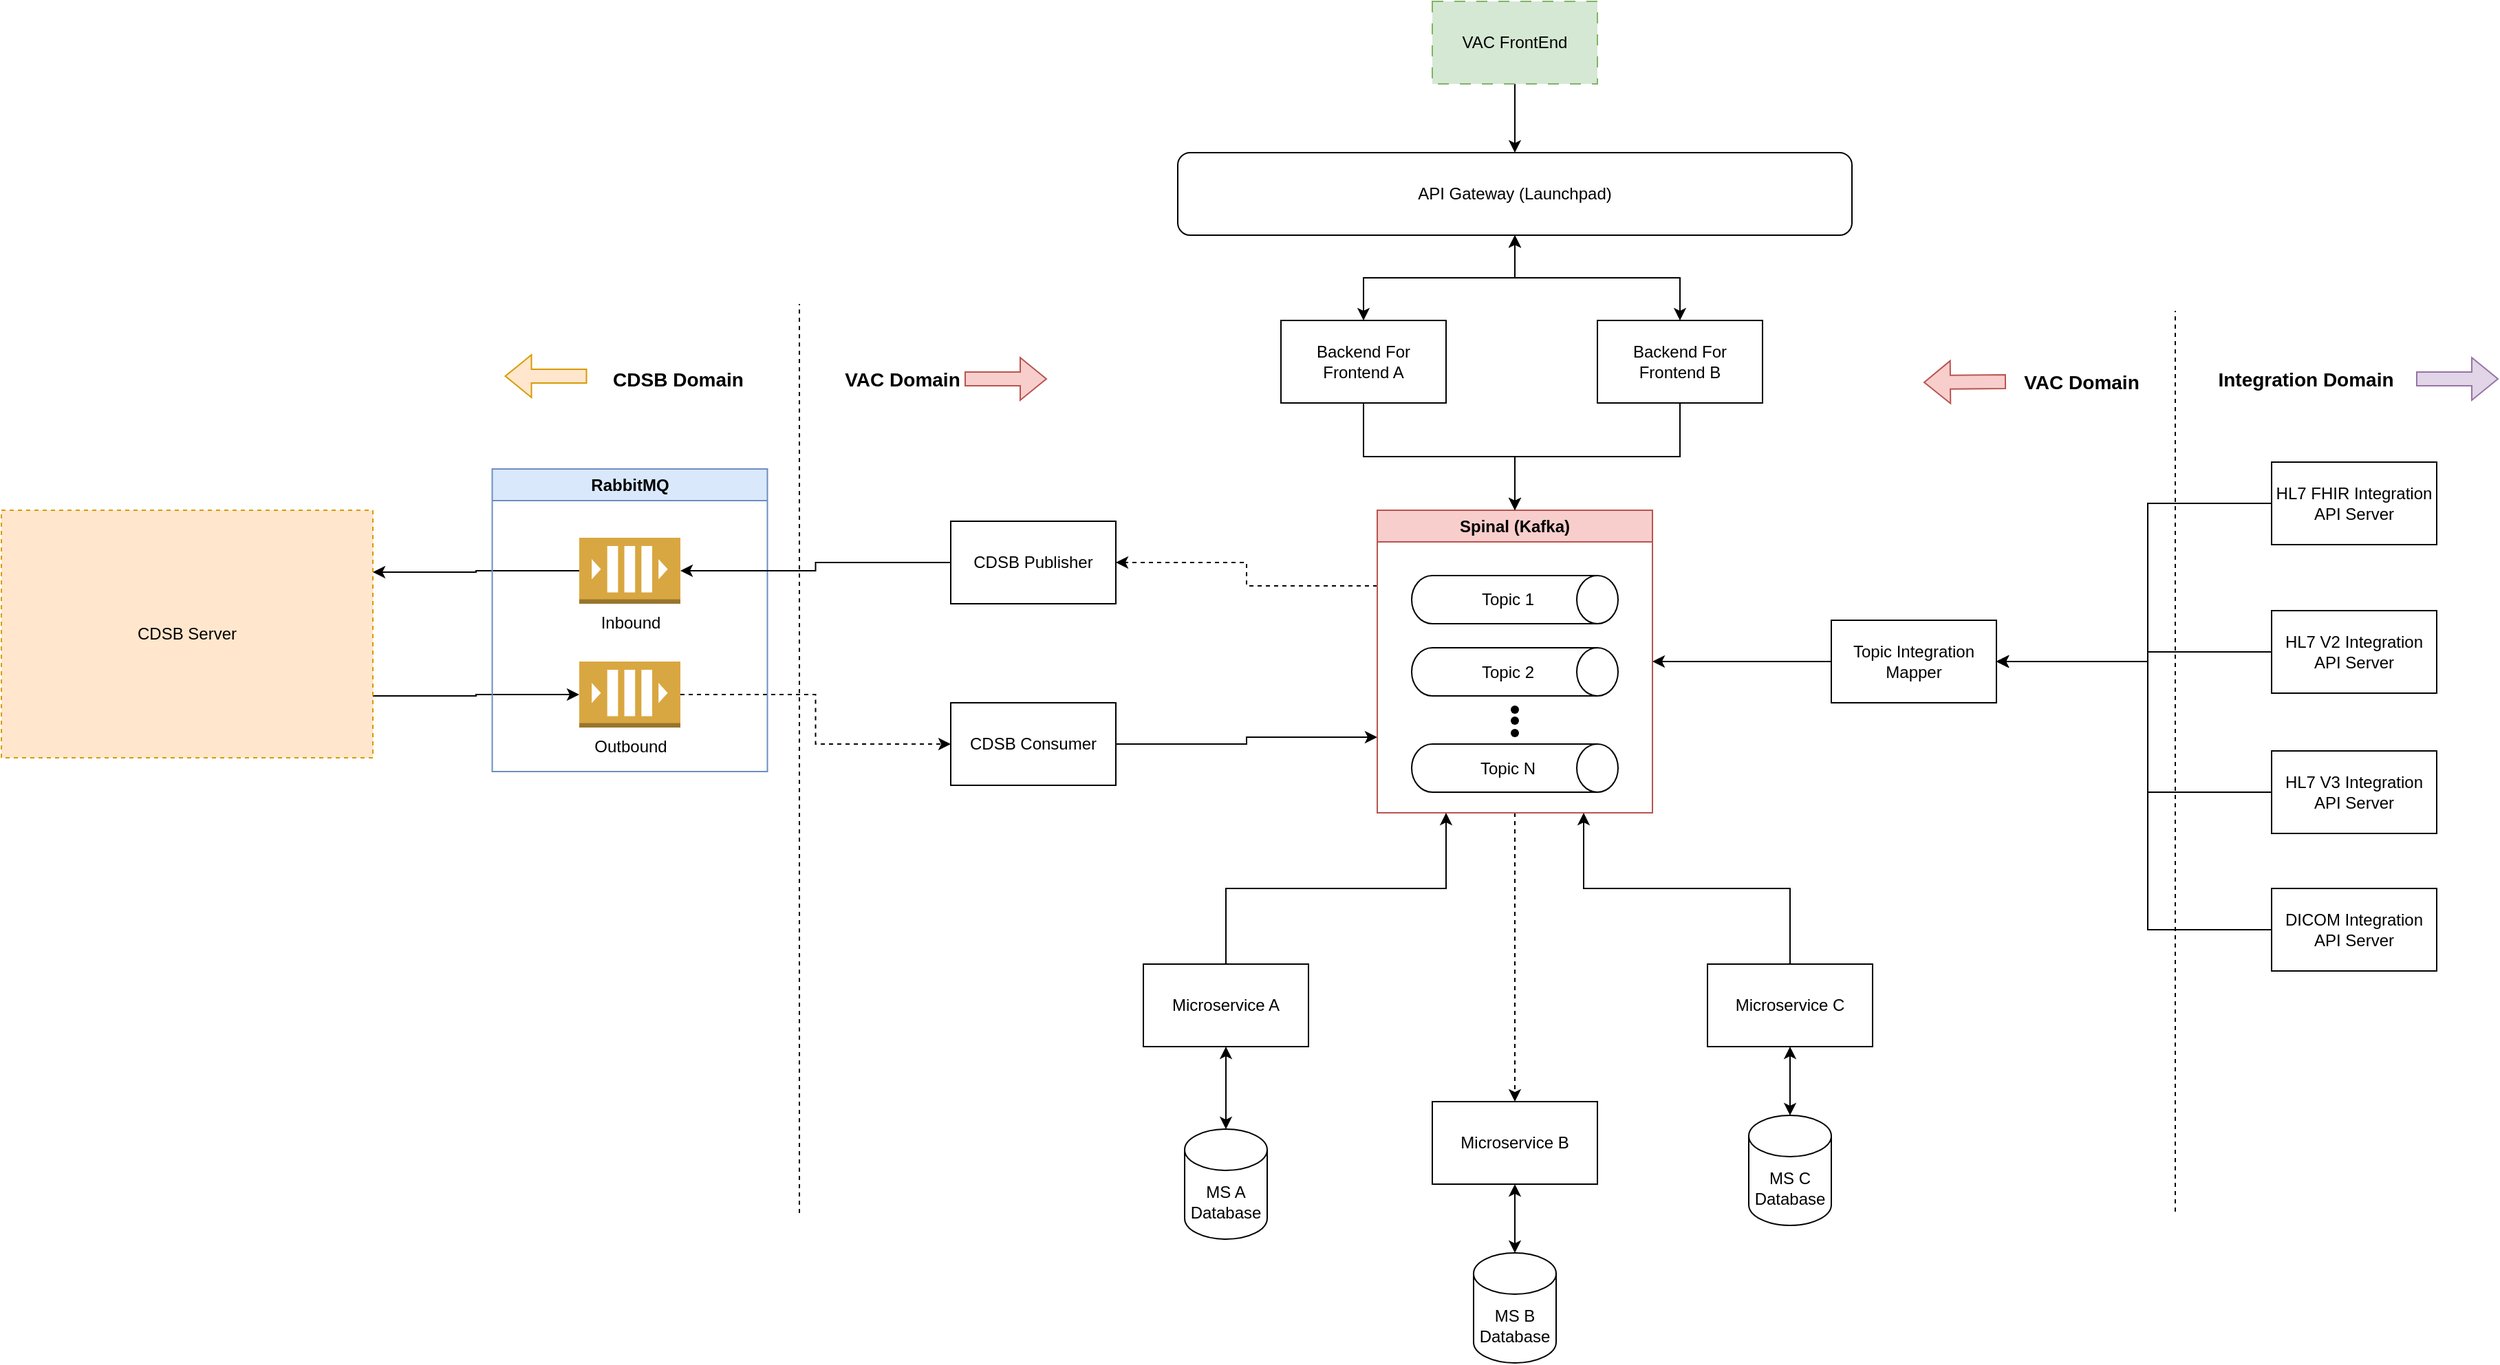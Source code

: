 <mxfile version="21.7.1" type="github">
  <diagram name="Page-1" id="HDLZt7XarpedacUDO0oT">
    <mxGraphModel dx="3813" dy="1091" grid="1" gridSize="10" guides="1" tooltips="1" connect="1" arrows="1" fold="1" page="1" pageScale="1" pageWidth="850" pageHeight="1100" math="0" shadow="0">
      <root>
        <mxCell id="0" />
        <mxCell id="1" parent="0" />
        <mxCell id="hpGYN8sblGuqchyIXFJa-3" style="edgeStyle=orthogonalEdgeStyle;rounded=0;orthogonalLoop=1;jettySize=auto;html=1;entryX=0.5;entryY=0;entryDx=0;entryDy=0;" edge="1" parent="1" source="hpGYN8sblGuqchyIXFJa-1" target="hpGYN8sblGuqchyIXFJa-2">
          <mxGeometry relative="1" as="geometry" />
        </mxCell>
        <mxCell id="hpGYN8sblGuqchyIXFJa-1" value="VAC FrontEnd" style="rounded=0;whiteSpace=wrap;html=1;dashed=1;dashPattern=8 8;fillColor=#d5e8d4;strokeColor=#82b366;" vertex="1" parent="1">
          <mxGeometry x="500" y="20" width="120" height="60" as="geometry" />
        </mxCell>
        <mxCell id="hpGYN8sblGuqchyIXFJa-76" style="edgeStyle=orthogonalEdgeStyle;rounded=0;orthogonalLoop=1;jettySize=auto;html=1;entryX=0.5;entryY=0;entryDx=0;entryDy=0;startArrow=classic;startFill=1;" edge="1" parent="1" source="hpGYN8sblGuqchyIXFJa-2" target="hpGYN8sblGuqchyIXFJa-75">
          <mxGeometry relative="1" as="geometry" />
        </mxCell>
        <mxCell id="hpGYN8sblGuqchyIXFJa-2" value="API Gateway (Launchpad)" style="rounded=1;whiteSpace=wrap;html=1;" vertex="1" parent="1">
          <mxGeometry x="315" y="130" width="490" height="60" as="geometry" />
        </mxCell>
        <mxCell id="hpGYN8sblGuqchyIXFJa-10" style="edgeStyle=orthogonalEdgeStyle;rounded=0;orthogonalLoop=1;jettySize=auto;html=1;entryX=0;entryY=0.5;entryDx=0;entryDy=0;entryPerimeter=0;exitX=1;exitY=0.75;exitDx=0;exitDy=0;" edge="1" parent="1" source="hpGYN8sblGuqchyIXFJa-4" target="hpGYN8sblGuqchyIXFJa-9">
          <mxGeometry relative="1" as="geometry" />
        </mxCell>
        <mxCell id="hpGYN8sblGuqchyIXFJa-4" value="CDSB Server" style="rounded=0;whiteSpace=wrap;html=1;dashed=1;fillColor=#ffe6cc;strokeColor=#d79b00;" vertex="1" parent="1">
          <mxGeometry x="-540" y="390" width="270" height="180" as="geometry" />
        </mxCell>
        <mxCell id="hpGYN8sblGuqchyIXFJa-19" style="edgeStyle=orthogonalEdgeStyle;rounded=0;orthogonalLoop=1;jettySize=auto;html=1;entryX=0;entryY=0.75;entryDx=0;entryDy=0;" edge="1" parent="1" source="hpGYN8sblGuqchyIXFJa-5" target="hpGYN8sblGuqchyIXFJa-17">
          <mxGeometry relative="1" as="geometry" />
        </mxCell>
        <mxCell id="hpGYN8sblGuqchyIXFJa-5" value="CDSB Consumer" style="rounded=0;whiteSpace=wrap;html=1;" vertex="1" parent="1">
          <mxGeometry x="150" y="530" width="120" height="60" as="geometry" />
        </mxCell>
        <mxCell id="hpGYN8sblGuqchyIXFJa-6" value="" style="endArrow=none;dashed=1;html=1;rounded=0;" edge="1" parent="1">
          <mxGeometry width="50" height="50" relative="1" as="geometry">
            <mxPoint x="40" y="901" as="sourcePoint" />
            <mxPoint x="40" y="240" as="targetPoint" />
          </mxGeometry>
        </mxCell>
        <mxCell id="hpGYN8sblGuqchyIXFJa-14" style="edgeStyle=orthogonalEdgeStyle;rounded=0;orthogonalLoop=1;jettySize=auto;html=1;exitX=1;exitY=0.5;exitDx=0;exitDy=0;exitPerimeter=0;entryX=0;entryY=0.5;entryDx=0;entryDy=0;dashed=1;" edge="1" parent="1" source="hpGYN8sblGuqchyIXFJa-9" target="hpGYN8sblGuqchyIXFJa-5">
          <mxGeometry relative="1" as="geometry" />
        </mxCell>
        <mxCell id="hpGYN8sblGuqchyIXFJa-9" value="Outbound" style="outlineConnect=0;dashed=0;verticalLabelPosition=bottom;verticalAlign=top;align=center;html=1;shape=mxgraph.aws3.queue;fillColor=#D9A741;gradientColor=none;" vertex="1" parent="1">
          <mxGeometry x="-120" y="500" width="73.5" height="48" as="geometry" />
        </mxCell>
        <mxCell id="hpGYN8sblGuqchyIXFJa-12" style="edgeStyle=orthogonalEdgeStyle;rounded=0;orthogonalLoop=1;jettySize=auto;html=1;entryX=1;entryY=0.25;entryDx=0;entryDy=0;" edge="1" parent="1" source="hpGYN8sblGuqchyIXFJa-11" target="hpGYN8sblGuqchyIXFJa-4">
          <mxGeometry relative="1" as="geometry" />
        </mxCell>
        <mxCell id="hpGYN8sblGuqchyIXFJa-11" value="Inbound" style="outlineConnect=0;dashed=0;verticalLabelPosition=bottom;verticalAlign=top;align=center;html=1;shape=mxgraph.aws3.queue;fillColor=#D9A741;gradientColor=none;" vertex="1" parent="1">
          <mxGeometry x="-120" y="410" width="73.5" height="48" as="geometry" />
        </mxCell>
        <mxCell id="hpGYN8sblGuqchyIXFJa-13" value="RabbitMQ" style="swimlane;whiteSpace=wrap;html=1;fillColor=#dae8fc;strokeColor=#6c8ebf;" vertex="1" parent="1">
          <mxGeometry x="-183.25" y="360" width="200" height="220" as="geometry" />
        </mxCell>
        <mxCell id="hpGYN8sblGuqchyIXFJa-16" style="edgeStyle=orthogonalEdgeStyle;rounded=0;orthogonalLoop=1;jettySize=auto;html=1;entryX=1;entryY=0.5;entryDx=0;entryDy=0;entryPerimeter=0;" edge="1" parent="1" source="hpGYN8sblGuqchyIXFJa-15" target="hpGYN8sblGuqchyIXFJa-11">
          <mxGeometry relative="1" as="geometry" />
        </mxCell>
        <mxCell id="hpGYN8sblGuqchyIXFJa-15" value="CDSB Publisher" style="rounded=0;whiteSpace=wrap;html=1;" vertex="1" parent="1">
          <mxGeometry x="150" y="398" width="120" height="60" as="geometry" />
        </mxCell>
        <mxCell id="hpGYN8sblGuqchyIXFJa-18" style="edgeStyle=orthogonalEdgeStyle;rounded=0;orthogonalLoop=1;jettySize=auto;html=1;entryX=1;entryY=0.5;entryDx=0;entryDy=0;dashed=1;exitX=0;exitY=0.25;exitDx=0;exitDy=0;" edge="1" parent="1" source="hpGYN8sblGuqchyIXFJa-17" target="hpGYN8sblGuqchyIXFJa-15">
          <mxGeometry relative="1" as="geometry" />
        </mxCell>
        <mxCell id="hpGYN8sblGuqchyIXFJa-44" style="edgeStyle=orthogonalEdgeStyle;rounded=0;orthogonalLoop=1;jettySize=auto;html=1;exitX=0.5;exitY=1;exitDx=0;exitDy=0;entryX=0.5;entryY=0;entryDx=0;entryDy=0;dashed=1;" edge="1" parent="1" source="hpGYN8sblGuqchyIXFJa-17" target="hpGYN8sblGuqchyIXFJa-41">
          <mxGeometry relative="1" as="geometry" />
        </mxCell>
        <mxCell id="hpGYN8sblGuqchyIXFJa-17" value="Spinal (Kafka)" style="swimlane;whiteSpace=wrap;html=1;fillColor=#f8cecc;strokeColor=#b85450;" vertex="1" parent="1">
          <mxGeometry x="460" y="390" width="200" height="220" as="geometry" />
        </mxCell>
        <mxCell id="hpGYN8sblGuqchyIXFJa-22" value="" style="group" vertex="1" connectable="0" parent="hpGYN8sblGuqchyIXFJa-17">
          <mxGeometry x="25" y="47.5" width="150" height="35" as="geometry" />
        </mxCell>
        <mxCell id="hpGYN8sblGuqchyIXFJa-20" value="" style="shape=cylinder3;whiteSpace=wrap;html=1;boundedLbl=1;backgroundOutline=1;size=15;rotation=90;" vertex="1" parent="hpGYN8sblGuqchyIXFJa-22">
          <mxGeometry x="57.5" y="-57.5" width="35" height="150" as="geometry" />
        </mxCell>
        <mxCell id="hpGYN8sblGuqchyIXFJa-21" value="Topic 1" style="text;html=1;strokeColor=none;fillColor=none;align=center;verticalAlign=middle;whiteSpace=wrap;rounded=0;" vertex="1" parent="hpGYN8sblGuqchyIXFJa-22">
          <mxGeometry x="40" y="2.5" width="60" height="30" as="geometry" />
        </mxCell>
        <mxCell id="hpGYN8sblGuqchyIXFJa-23" value="" style="group" vertex="1" connectable="0" parent="hpGYN8sblGuqchyIXFJa-17">
          <mxGeometry x="25" y="100" width="150" height="35" as="geometry" />
        </mxCell>
        <mxCell id="hpGYN8sblGuqchyIXFJa-24" value="" style="shape=cylinder3;whiteSpace=wrap;html=1;boundedLbl=1;backgroundOutline=1;size=15;rotation=90;" vertex="1" parent="hpGYN8sblGuqchyIXFJa-23">
          <mxGeometry x="57.5" y="-57.5" width="35" height="150" as="geometry" />
        </mxCell>
        <mxCell id="hpGYN8sblGuqchyIXFJa-25" value="Topic 2" style="text;html=1;strokeColor=none;fillColor=none;align=center;verticalAlign=middle;whiteSpace=wrap;rounded=0;" vertex="1" parent="hpGYN8sblGuqchyIXFJa-23">
          <mxGeometry x="40" y="2.5" width="60" height="30" as="geometry" />
        </mxCell>
        <mxCell id="hpGYN8sblGuqchyIXFJa-26" value="" style="group" vertex="1" connectable="0" parent="hpGYN8sblGuqchyIXFJa-17">
          <mxGeometry x="25" y="170" width="150" height="35" as="geometry" />
        </mxCell>
        <mxCell id="hpGYN8sblGuqchyIXFJa-27" value="" style="shape=cylinder3;whiteSpace=wrap;html=1;boundedLbl=1;backgroundOutline=1;size=15;rotation=90;" vertex="1" parent="hpGYN8sblGuqchyIXFJa-26">
          <mxGeometry x="57.5" y="-57.5" width="35" height="150" as="geometry" />
        </mxCell>
        <mxCell id="hpGYN8sblGuqchyIXFJa-28" value="Topic N" style="text;html=1;strokeColor=none;fillColor=none;align=center;verticalAlign=middle;whiteSpace=wrap;rounded=0;" vertex="1" parent="hpGYN8sblGuqchyIXFJa-26">
          <mxGeometry x="40" y="2.5" width="60" height="30" as="geometry" />
        </mxCell>
        <mxCell id="hpGYN8sblGuqchyIXFJa-32" value="" style="shape=waypoint;sketch=0;size=6;pointerEvents=1;points=[];fillColor=none;resizable=0;rotatable=0;perimeter=centerPerimeter;snapToPoint=1;" vertex="1" parent="hpGYN8sblGuqchyIXFJa-17">
          <mxGeometry x="90" y="135" width="20" height="20" as="geometry" />
        </mxCell>
        <mxCell id="hpGYN8sblGuqchyIXFJa-33" value="" style="shape=waypoint;sketch=0;size=6;pointerEvents=1;points=[];fillColor=none;resizable=0;rotatable=0;perimeter=centerPerimeter;snapToPoint=1;" vertex="1" parent="hpGYN8sblGuqchyIXFJa-17">
          <mxGeometry x="90" y="143" width="20" height="20" as="geometry" />
        </mxCell>
        <mxCell id="hpGYN8sblGuqchyIXFJa-34" value="" style="shape=waypoint;sketch=0;size=6;pointerEvents=1;points=[];fillColor=none;resizable=0;rotatable=0;perimeter=centerPerimeter;snapToPoint=1;" vertex="1" parent="1">
          <mxGeometry x="550" y="542" width="20" height="20" as="geometry" />
        </mxCell>
        <mxCell id="hpGYN8sblGuqchyIXFJa-38" value="" style="group" vertex="1" connectable="0" parent="1">
          <mxGeometry x="50" y="280" width="170" height="30" as="geometry" />
        </mxCell>
        <mxCell id="hpGYN8sblGuqchyIXFJa-35" value="&lt;b&gt;&lt;font style=&quot;font-size: 14px;&quot;&gt;VAC Domain&lt;/font&gt;&lt;/b&gt;" style="text;html=1;strokeColor=none;fillColor=none;align=center;verticalAlign=middle;whiteSpace=wrap;rounded=0;" vertex="1" parent="hpGYN8sblGuqchyIXFJa-38">
          <mxGeometry width="130" height="30" as="geometry" />
        </mxCell>
        <mxCell id="hpGYN8sblGuqchyIXFJa-37" value="" style="shape=flexArrow;endArrow=classic;html=1;rounded=0;fillColor=#f8cecc;strokeColor=#b85450;exitX=1;exitY=0.5;exitDx=0;exitDy=0;" edge="1" parent="hpGYN8sblGuqchyIXFJa-38">
          <mxGeometry width="50" height="50" relative="1" as="geometry">
            <mxPoint x="110" y="14.5" as="sourcePoint" />
            <mxPoint x="170" y="14.5" as="targetPoint" />
          </mxGeometry>
        </mxCell>
        <mxCell id="hpGYN8sblGuqchyIXFJa-39" value="" style="group" vertex="1" connectable="0" parent="1">
          <mxGeometry x="-174.25" y="280" width="191" height="30" as="geometry" />
        </mxCell>
        <mxCell id="hpGYN8sblGuqchyIXFJa-7" value="&lt;b&gt;&lt;font style=&quot;font-size: 14px;&quot;&gt;CDSB Domain&lt;/font&gt;&lt;/b&gt;" style="text;html=1;strokeColor=none;fillColor=none;align=center;verticalAlign=middle;whiteSpace=wrap;rounded=0;" vertex="1" parent="hpGYN8sblGuqchyIXFJa-39">
          <mxGeometry x="61" width="130" height="30" as="geometry" />
        </mxCell>
        <mxCell id="hpGYN8sblGuqchyIXFJa-8" value="" style="shape=flexArrow;endArrow=classic;html=1;rounded=0;fillColor=#ffe6cc;strokeColor=#d79b00;" edge="1" parent="hpGYN8sblGuqchyIXFJa-39">
          <mxGeometry width="50" height="50" relative="1" as="geometry">
            <mxPoint x="60" y="12.5" as="sourcePoint" />
            <mxPoint y="12.5" as="targetPoint" />
          </mxGeometry>
        </mxCell>
        <mxCell id="hpGYN8sblGuqchyIXFJa-43" style="edgeStyle=orthogonalEdgeStyle;rounded=0;orthogonalLoop=1;jettySize=auto;html=1;entryX=0.25;entryY=1;entryDx=0;entryDy=0;exitX=0.5;exitY=0;exitDx=0;exitDy=0;" edge="1" parent="1" source="hpGYN8sblGuqchyIXFJa-40" target="hpGYN8sblGuqchyIXFJa-17">
          <mxGeometry relative="1" as="geometry" />
        </mxCell>
        <mxCell id="hpGYN8sblGuqchyIXFJa-58" style="edgeStyle=orthogonalEdgeStyle;rounded=0;orthogonalLoop=1;jettySize=auto;html=1;entryX=0.5;entryY=0;entryDx=0;entryDy=0;entryPerimeter=0;startArrow=classic;startFill=1;" edge="1" parent="1" source="hpGYN8sblGuqchyIXFJa-40" target="hpGYN8sblGuqchyIXFJa-57">
          <mxGeometry relative="1" as="geometry" />
        </mxCell>
        <mxCell id="hpGYN8sblGuqchyIXFJa-40" value="Microservice A" style="rounded=0;whiteSpace=wrap;html=1;" vertex="1" parent="1">
          <mxGeometry x="290" y="720" width="120" height="60" as="geometry" />
        </mxCell>
        <mxCell id="hpGYN8sblGuqchyIXFJa-60" style="edgeStyle=orthogonalEdgeStyle;rounded=0;orthogonalLoop=1;jettySize=auto;html=1;entryX=0.5;entryY=0;entryDx=0;entryDy=0;entryPerimeter=0;startArrow=classic;startFill=1;" edge="1" parent="1" source="hpGYN8sblGuqchyIXFJa-41" target="hpGYN8sblGuqchyIXFJa-59">
          <mxGeometry relative="1" as="geometry" />
        </mxCell>
        <mxCell id="hpGYN8sblGuqchyIXFJa-41" value="Microservice B" style="rounded=0;whiteSpace=wrap;html=1;" vertex="1" parent="1">
          <mxGeometry x="500" y="820" width="120" height="60" as="geometry" />
        </mxCell>
        <mxCell id="hpGYN8sblGuqchyIXFJa-45" style="edgeStyle=orthogonalEdgeStyle;rounded=0;orthogonalLoop=1;jettySize=auto;html=1;entryX=0.75;entryY=1;entryDx=0;entryDy=0;exitX=0.5;exitY=0;exitDx=0;exitDy=0;" edge="1" parent="1" source="hpGYN8sblGuqchyIXFJa-42" target="hpGYN8sblGuqchyIXFJa-17">
          <mxGeometry relative="1" as="geometry" />
        </mxCell>
        <mxCell id="hpGYN8sblGuqchyIXFJa-62" style="edgeStyle=orthogonalEdgeStyle;rounded=0;orthogonalLoop=1;jettySize=auto;html=1;entryX=0.5;entryY=0;entryDx=0;entryDy=0;entryPerimeter=0;startArrow=classic;startFill=1;" edge="1" parent="1" source="hpGYN8sblGuqchyIXFJa-42" target="hpGYN8sblGuqchyIXFJa-61">
          <mxGeometry relative="1" as="geometry" />
        </mxCell>
        <mxCell id="hpGYN8sblGuqchyIXFJa-42" value="Microservice C" style="rounded=0;whiteSpace=wrap;html=1;" vertex="1" parent="1">
          <mxGeometry x="700" y="720" width="120" height="60" as="geometry" />
        </mxCell>
        <mxCell id="hpGYN8sblGuqchyIXFJa-46" value="" style="endArrow=none;dashed=1;html=1;rounded=0;" edge="1" parent="1">
          <mxGeometry width="50" height="50" relative="1" as="geometry">
            <mxPoint x="1040" y="900" as="sourcePoint" />
            <mxPoint x="1040" y="245" as="targetPoint" />
          </mxGeometry>
        </mxCell>
        <mxCell id="hpGYN8sblGuqchyIXFJa-50" value="&lt;span style=&quot;font-size: 14px;&quot;&gt;&lt;b&gt;Integration Domain&lt;/b&gt;&lt;/span&gt;" style="text;html=1;strokeColor=none;fillColor=none;align=center;verticalAlign=middle;whiteSpace=wrap;rounded=0;" vertex="1" parent="1">
          <mxGeometry x="1070" y="280" width="130" height="30" as="geometry" />
        </mxCell>
        <mxCell id="hpGYN8sblGuqchyIXFJa-51" value="" style="shape=flexArrow;endArrow=classic;html=1;rounded=0;fillColor=#e1d5e7;strokeColor=#9673a6;exitX=1;exitY=0.5;exitDx=0;exitDy=0;" edge="1" parent="1">
          <mxGeometry width="50" height="50" relative="1" as="geometry">
            <mxPoint x="1215" y="294.5" as="sourcePoint" />
            <mxPoint x="1275" y="294.5" as="targetPoint" />
          </mxGeometry>
        </mxCell>
        <mxCell id="hpGYN8sblGuqchyIXFJa-56" value="" style="group" vertex="1" connectable="0" parent="1">
          <mxGeometry x="857" y="282" width="180" height="30" as="geometry" />
        </mxCell>
        <mxCell id="hpGYN8sblGuqchyIXFJa-54" value="&lt;b&gt;&lt;font style=&quot;font-size: 14px;&quot;&gt;VAC Domain&lt;/font&gt;&lt;/b&gt;" style="text;html=1;strokeColor=none;fillColor=none;align=center;verticalAlign=middle;whiteSpace=wrap;rounded=0;" vertex="1" parent="hpGYN8sblGuqchyIXFJa-56">
          <mxGeometry x="50" width="130" height="30" as="geometry" />
        </mxCell>
        <mxCell id="hpGYN8sblGuqchyIXFJa-55" value="" style="shape=flexArrow;endArrow=classic;html=1;rounded=0;fillColor=#f8cecc;strokeColor=#b85450;exitX=1;exitY=0.5;exitDx=0;exitDy=0;" edge="1" parent="hpGYN8sblGuqchyIXFJa-56">
          <mxGeometry width="50" height="50" relative="1" as="geometry">
            <mxPoint x="60" y="14.5" as="sourcePoint" />
            <mxPoint y="15" as="targetPoint" />
          </mxGeometry>
        </mxCell>
        <mxCell id="hpGYN8sblGuqchyIXFJa-57" value="MS A Database" style="shape=cylinder3;whiteSpace=wrap;html=1;boundedLbl=1;backgroundOutline=1;size=15;" vertex="1" parent="1">
          <mxGeometry x="320" y="840" width="60" height="80" as="geometry" />
        </mxCell>
        <mxCell id="hpGYN8sblGuqchyIXFJa-59" value="MS B Database" style="shape=cylinder3;whiteSpace=wrap;html=1;boundedLbl=1;backgroundOutline=1;size=15;" vertex="1" parent="1">
          <mxGeometry x="530" y="930" width="60" height="80" as="geometry" />
        </mxCell>
        <mxCell id="hpGYN8sblGuqchyIXFJa-61" value="MS C Database" style="shape=cylinder3;whiteSpace=wrap;html=1;boundedLbl=1;backgroundOutline=1;size=15;" vertex="1" parent="1">
          <mxGeometry x="730" y="830" width="60" height="80" as="geometry" />
        </mxCell>
        <mxCell id="hpGYN8sblGuqchyIXFJa-70" style="edgeStyle=orthogonalEdgeStyle;rounded=0;orthogonalLoop=1;jettySize=auto;html=1;entryX=1;entryY=0.5;entryDx=0;entryDy=0;" edge="1" parent="1" source="hpGYN8sblGuqchyIXFJa-64" target="hpGYN8sblGuqchyIXFJa-68">
          <mxGeometry relative="1" as="geometry">
            <mxPoint x="930" y="530" as="targetPoint" />
            <Array as="points">
              <mxPoint x="1020" y="385" />
              <mxPoint x="1020" y="500" />
            </Array>
          </mxGeometry>
        </mxCell>
        <mxCell id="hpGYN8sblGuqchyIXFJa-64" value="HL7 FHIR Integration API Server" style="rounded=0;whiteSpace=wrap;html=1;" vertex="1" parent="1">
          <mxGeometry x="1110" y="355" width="120" height="60" as="geometry" />
        </mxCell>
        <mxCell id="hpGYN8sblGuqchyIXFJa-71" style="edgeStyle=orthogonalEdgeStyle;rounded=0;orthogonalLoop=1;jettySize=auto;html=1;entryX=1;entryY=0.5;entryDx=0;entryDy=0;" edge="1" parent="1" source="hpGYN8sblGuqchyIXFJa-65" target="hpGYN8sblGuqchyIXFJa-68">
          <mxGeometry relative="1" as="geometry">
            <mxPoint x="950" y="520" as="targetPoint" />
            <Array as="points">
              <mxPoint x="1020" y="493" />
              <mxPoint x="1020" y="500" />
            </Array>
          </mxGeometry>
        </mxCell>
        <mxCell id="hpGYN8sblGuqchyIXFJa-65" value="HL7 V2 Integration API Server" style="rounded=0;whiteSpace=wrap;html=1;" vertex="1" parent="1">
          <mxGeometry x="1110" y="463" width="120" height="60" as="geometry" />
        </mxCell>
        <mxCell id="hpGYN8sblGuqchyIXFJa-72" style="edgeStyle=orthogonalEdgeStyle;rounded=0;orthogonalLoop=1;jettySize=auto;html=1;entryX=1;entryY=0.5;entryDx=0;entryDy=0;" edge="1" parent="1" source="hpGYN8sblGuqchyIXFJa-66" target="hpGYN8sblGuqchyIXFJa-68">
          <mxGeometry relative="1" as="geometry">
            <mxPoint x="960" y="470" as="targetPoint" />
            <Array as="points">
              <mxPoint x="1020" y="595" />
              <mxPoint x="1020" y="500" />
            </Array>
          </mxGeometry>
        </mxCell>
        <mxCell id="hpGYN8sblGuqchyIXFJa-66" value="HL7 V3 Integration API Server" style="rounded=0;whiteSpace=wrap;html=1;" vertex="1" parent="1">
          <mxGeometry x="1110" y="565" width="120" height="60" as="geometry" />
        </mxCell>
        <mxCell id="hpGYN8sblGuqchyIXFJa-73" style="edgeStyle=orthogonalEdgeStyle;rounded=0;orthogonalLoop=1;jettySize=auto;html=1;entryX=1;entryY=0.5;entryDx=0;entryDy=0;" edge="1" parent="1" source="hpGYN8sblGuqchyIXFJa-67" target="hpGYN8sblGuqchyIXFJa-68">
          <mxGeometry relative="1" as="geometry">
            <Array as="points">
              <mxPoint x="1020" y="695" />
              <mxPoint x="1020" y="500" />
            </Array>
          </mxGeometry>
        </mxCell>
        <mxCell id="hpGYN8sblGuqchyIXFJa-67" value="DICOM Integration API Server" style="rounded=0;whiteSpace=wrap;html=1;" vertex="1" parent="1">
          <mxGeometry x="1110" y="665" width="120" height="60" as="geometry" />
        </mxCell>
        <mxCell id="hpGYN8sblGuqchyIXFJa-74" style="edgeStyle=orthogonalEdgeStyle;rounded=0;orthogonalLoop=1;jettySize=auto;html=1;entryX=1;entryY=0.5;entryDx=0;entryDy=0;" edge="1" parent="1" source="hpGYN8sblGuqchyIXFJa-68" target="hpGYN8sblGuqchyIXFJa-17">
          <mxGeometry relative="1" as="geometry" />
        </mxCell>
        <mxCell id="hpGYN8sblGuqchyIXFJa-68" value="Topic Integration Mapper&lt;br&gt;" style="rounded=0;whiteSpace=wrap;html=1;" vertex="1" parent="1">
          <mxGeometry x="790" y="470" width="120" height="60" as="geometry" />
        </mxCell>
        <mxCell id="hpGYN8sblGuqchyIXFJa-79" style="edgeStyle=orthogonalEdgeStyle;rounded=0;orthogonalLoop=1;jettySize=auto;html=1;entryX=0.5;entryY=0;entryDx=0;entryDy=0;" edge="1" parent="1" source="hpGYN8sblGuqchyIXFJa-75" target="hpGYN8sblGuqchyIXFJa-17">
          <mxGeometry relative="1" as="geometry" />
        </mxCell>
        <mxCell id="hpGYN8sblGuqchyIXFJa-75" value="Backend For Frontend A" style="rounded=0;whiteSpace=wrap;html=1;" vertex="1" parent="1">
          <mxGeometry x="390" y="252" width="120" height="60" as="geometry" />
        </mxCell>
        <mxCell id="hpGYN8sblGuqchyIXFJa-78" style="edgeStyle=orthogonalEdgeStyle;rounded=0;orthogonalLoop=1;jettySize=auto;html=1;entryX=0.5;entryY=1;entryDx=0;entryDy=0;startArrow=classic;startFill=1;" edge="1" parent="1" source="hpGYN8sblGuqchyIXFJa-77" target="hpGYN8sblGuqchyIXFJa-2">
          <mxGeometry relative="1" as="geometry" />
        </mxCell>
        <mxCell id="hpGYN8sblGuqchyIXFJa-80" style="edgeStyle=orthogonalEdgeStyle;rounded=0;orthogonalLoop=1;jettySize=auto;html=1;entryX=0.5;entryY=0;entryDx=0;entryDy=0;" edge="1" parent="1" source="hpGYN8sblGuqchyIXFJa-77" target="hpGYN8sblGuqchyIXFJa-17">
          <mxGeometry relative="1" as="geometry" />
        </mxCell>
        <mxCell id="hpGYN8sblGuqchyIXFJa-77" value="Backend For Frontend B" style="rounded=0;whiteSpace=wrap;html=1;" vertex="1" parent="1">
          <mxGeometry x="620" y="252" width="120" height="60" as="geometry" />
        </mxCell>
      </root>
    </mxGraphModel>
  </diagram>
</mxfile>
